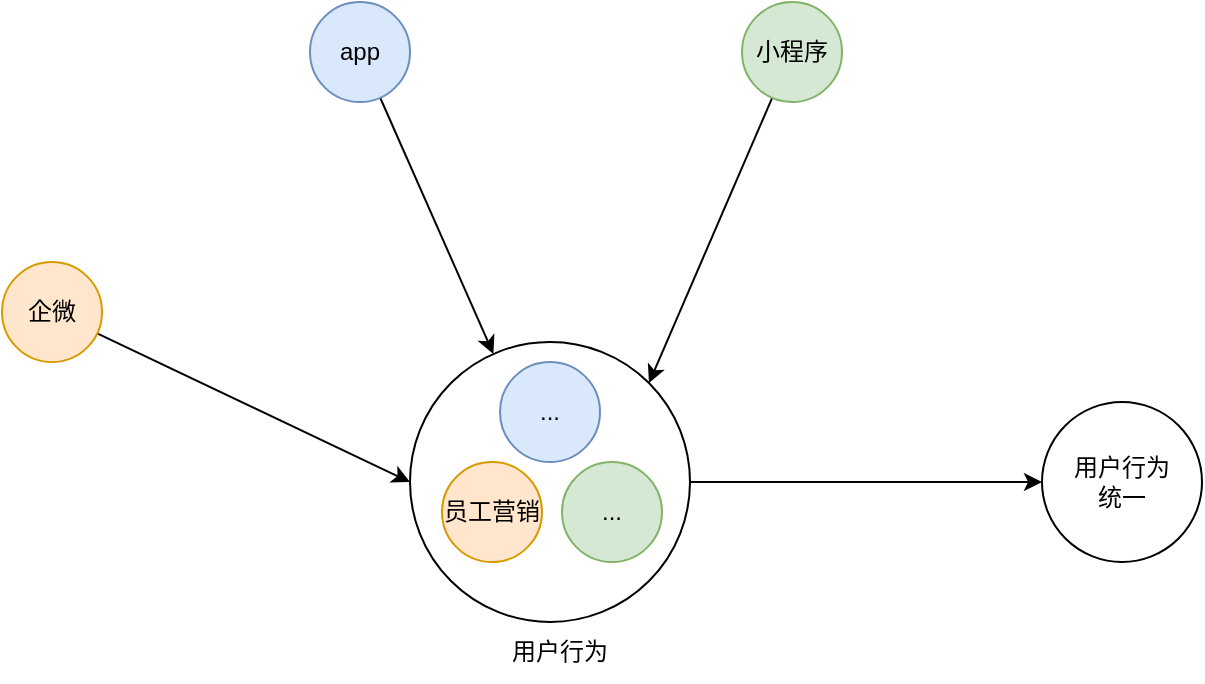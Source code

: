 <mxfile version="21.5.2" type="github">
  <diagram name="第 1 页" id="QLiFT8Q2XZKCGqSz-LMj">
    <mxGraphModel dx="954" dy="616" grid="1" gridSize="10" guides="1" tooltips="1" connect="1" arrows="1" fold="1" page="1" pageScale="1" pageWidth="827" pageHeight="1169" math="0" shadow="0">
      <root>
        <mxCell id="0" />
        <mxCell id="1" parent="0" />
        <mxCell id="Ld_9Fa1iYqfoDrgAfVza-5" style="rounded=0;orthogonalLoop=1;jettySize=auto;html=1;entryX=0;entryY=0.5;entryDx=0;entryDy=0;" edge="1" parent="1" source="Ld_9Fa1iYqfoDrgAfVza-1" target="Ld_9Fa1iYqfoDrgAfVza-4">
          <mxGeometry relative="1" as="geometry" />
        </mxCell>
        <mxCell id="Ld_9Fa1iYqfoDrgAfVza-1" value="企微" style="ellipse;whiteSpace=wrap;html=1;aspect=fixed;fillColor=#ffe6cc;strokeColor=#d79b00;" vertex="1" parent="1">
          <mxGeometry x="130" y="280" width="50" height="50" as="geometry" />
        </mxCell>
        <mxCell id="Ld_9Fa1iYqfoDrgAfVza-7" style="rounded=0;orthogonalLoop=1;jettySize=auto;html=1;" edge="1" parent="1" source="Ld_9Fa1iYqfoDrgAfVza-2" target="Ld_9Fa1iYqfoDrgAfVza-4">
          <mxGeometry relative="1" as="geometry" />
        </mxCell>
        <mxCell id="Ld_9Fa1iYqfoDrgAfVza-2" value="app" style="ellipse;whiteSpace=wrap;html=1;aspect=fixed;fillColor=#dae8fc;strokeColor=#6c8ebf;" vertex="1" parent="1">
          <mxGeometry x="284" y="150" width="50" height="50" as="geometry" />
        </mxCell>
        <mxCell id="Ld_9Fa1iYqfoDrgAfVza-8" style="rounded=0;orthogonalLoop=1;jettySize=auto;html=1;entryX=1;entryY=0;entryDx=0;entryDy=0;" edge="1" parent="1" source="Ld_9Fa1iYqfoDrgAfVza-3" target="Ld_9Fa1iYqfoDrgAfVza-4">
          <mxGeometry relative="1" as="geometry" />
        </mxCell>
        <mxCell id="Ld_9Fa1iYqfoDrgAfVza-3" value="小程序" style="ellipse;whiteSpace=wrap;html=1;aspect=fixed;fillColor=#d5e8d4;strokeColor=#82b366;" vertex="1" parent="1">
          <mxGeometry x="500" y="150" width="50" height="50" as="geometry" />
        </mxCell>
        <mxCell id="Ld_9Fa1iYqfoDrgAfVza-16" style="edgeStyle=orthogonalEdgeStyle;rounded=0;orthogonalLoop=1;jettySize=auto;html=1;" edge="1" parent="1" source="Ld_9Fa1iYqfoDrgAfVza-4" target="Ld_9Fa1iYqfoDrgAfVza-17">
          <mxGeometry relative="1" as="geometry">
            <mxPoint x="650" y="390" as="targetPoint" />
          </mxGeometry>
        </mxCell>
        <mxCell id="Ld_9Fa1iYqfoDrgAfVza-4" value="" style="ellipse;whiteSpace=wrap;html=1;aspect=fixed;" vertex="1" parent="1">
          <mxGeometry x="334" y="320" width="140" height="140" as="geometry" />
        </mxCell>
        <mxCell id="Ld_9Fa1iYqfoDrgAfVza-12" value="员工营销" style="ellipse;whiteSpace=wrap;html=1;aspect=fixed;fillColor=#ffe6cc;strokeColor=#d79b00;" vertex="1" parent="1">
          <mxGeometry x="350" y="380" width="50" height="50" as="geometry" />
        </mxCell>
        <mxCell id="Ld_9Fa1iYqfoDrgAfVza-13" value="用户行为" style="text;html=1;strokeColor=none;fillColor=none;align=center;verticalAlign=middle;whiteSpace=wrap;rounded=0;" vertex="1" parent="1">
          <mxGeometry x="379" y="460" width="60" height="30" as="geometry" />
        </mxCell>
        <mxCell id="Ld_9Fa1iYqfoDrgAfVza-14" value="..." style="ellipse;whiteSpace=wrap;html=1;aspect=fixed;fillColor=#dae8fc;strokeColor=#6c8ebf;" vertex="1" parent="1">
          <mxGeometry x="379" y="330" width="50" height="50" as="geometry" />
        </mxCell>
        <mxCell id="Ld_9Fa1iYqfoDrgAfVza-15" value="..." style="ellipse;whiteSpace=wrap;html=1;aspect=fixed;fillColor=#d5e8d4;strokeColor=#82b366;" vertex="1" parent="1">
          <mxGeometry x="410" y="380" width="50" height="50" as="geometry" />
        </mxCell>
        <mxCell id="Ld_9Fa1iYqfoDrgAfVza-17" value="用户行为&lt;br&gt;统一" style="ellipse;whiteSpace=wrap;html=1;aspect=fixed;" vertex="1" parent="1">
          <mxGeometry x="650" y="350" width="80" height="80" as="geometry" />
        </mxCell>
      </root>
    </mxGraphModel>
  </diagram>
</mxfile>
